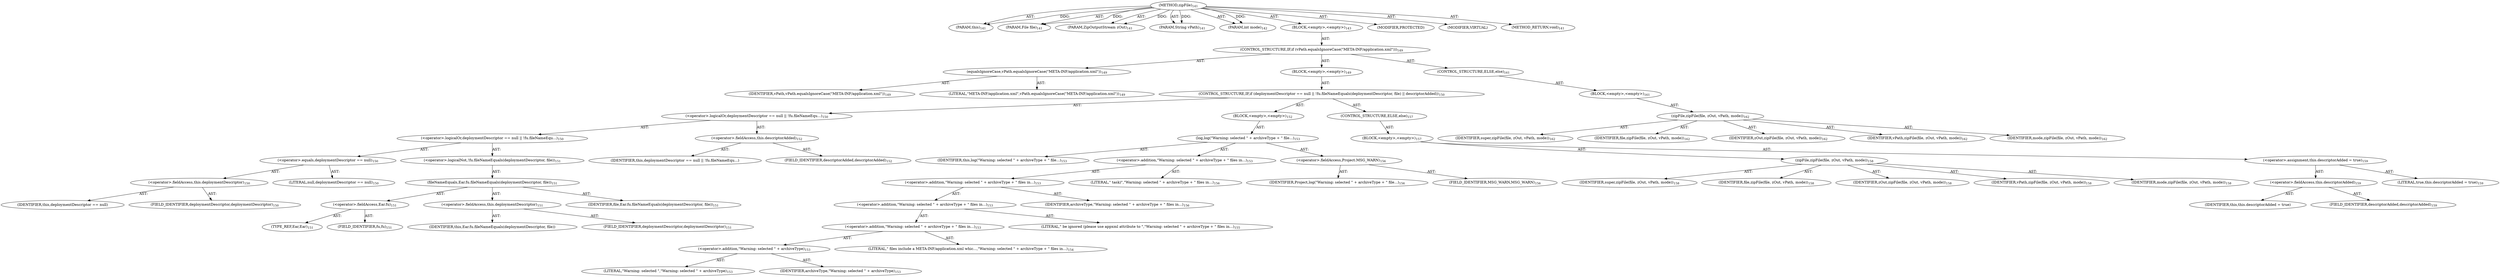 digraph "zipFile" {  
"111669149701" [label = <(METHOD,zipFile)<SUB>141</SUB>> ]
"115964116994" [label = <(PARAM,this)<SUB>141</SUB>> ]
"115964117002" [label = <(PARAM,File file)<SUB>141</SUB>> ]
"115964117003" [label = <(PARAM,ZipOutputStream zOut)<SUB>141</SUB>> ]
"115964117004" [label = <(PARAM,String vPath)<SUB>141</SUB>> ]
"115964117005" [label = <(PARAM,int mode)<SUB>142</SUB>> ]
"25769803785" [label = <(BLOCK,&lt;empty&gt;,&lt;empty&gt;)<SUB>143</SUB>> ]
"47244640258" [label = <(CONTROL_STRUCTURE,IF,if (vPath.equalsIgnoreCase(&quot;META-INF/application.xml&quot;)))<SUB>149</SUB>> ]
"30064771108" [label = <(equalsIgnoreCase,vPath.equalsIgnoreCase(&quot;META-INF/application.xml&quot;))<SUB>149</SUB>> ]
"68719476767" [label = <(IDENTIFIER,vPath,vPath.equalsIgnoreCase(&quot;META-INF/application.xml&quot;))<SUB>149</SUB>> ]
"90194313224" [label = <(LITERAL,&quot;META-INF/application.xml&quot;,vPath.equalsIgnoreCase(&quot;META-INF/application.xml&quot;))<SUB>149</SUB>> ]
"25769803786" [label = <(BLOCK,&lt;empty&gt;,&lt;empty&gt;)<SUB>149</SUB>> ]
"47244640259" [label = <(CONTROL_STRUCTURE,IF,if (deploymentDescriptor == null || !fu.fileNameEquals(deploymentDescriptor, file) || descriptorAdded))<SUB>150</SUB>> ]
"30064771109" [label = <(&lt;operator&gt;.logicalOr,deploymentDescriptor == null || !fu.fileNameEqu...)<SUB>150</SUB>> ]
"30064771110" [label = <(&lt;operator&gt;.logicalOr,deploymentDescriptor == null || !fu.fileNameEqu...)<SUB>150</SUB>> ]
"30064771111" [label = <(&lt;operator&gt;.equals,deploymentDescriptor == null)<SUB>150</SUB>> ]
"30064771112" [label = <(&lt;operator&gt;.fieldAccess,this.deploymentDescriptor)<SUB>150</SUB>> ]
"68719476768" [label = <(IDENTIFIER,this,deploymentDescriptor == null)> ]
"55834574853" [label = <(FIELD_IDENTIFIER,deploymentDescriptor,deploymentDescriptor)<SUB>150</SUB>> ]
"90194313225" [label = <(LITERAL,null,deploymentDescriptor == null)<SUB>150</SUB>> ]
"30064771113" [label = <(&lt;operator&gt;.logicalNot,!fu.fileNameEquals(deploymentDescriptor, file))<SUB>151</SUB>> ]
"30064771114" [label = <(fileNameEquals,Ear.fu.fileNameEquals(deploymentDescriptor, file))<SUB>151</SUB>> ]
"30064771115" [label = <(&lt;operator&gt;.fieldAccess,Ear.fu)<SUB>151</SUB>> ]
"180388626432" [label = <(TYPE_REF,Ear,Ear)<SUB>151</SUB>> ]
"55834574854" [label = <(FIELD_IDENTIFIER,fu,fu)<SUB>151</SUB>> ]
"30064771116" [label = <(&lt;operator&gt;.fieldAccess,this.deploymentDescriptor)<SUB>151</SUB>> ]
"68719476769" [label = <(IDENTIFIER,this,Ear.fu.fileNameEquals(deploymentDescriptor, file))> ]
"55834574855" [label = <(FIELD_IDENTIFIER,deploymentDescriptor,deploymentDescriptor)<SUB>151</SUB>> ]
"68719476770" [label = <(IDENTIFIER,file,Ear.fu.fileNameEquals(deploymentDescriptor, file))<SUB>151</SUB>> ]
"30064771117" [label = <(&lt;operator&gt;.fieldAccess,this.descriptorAdded)<SUB>152</SUB>> ]
"68719476771" [label = <(IDENTIFIER,this,deploymentDescriptor == null || !fu.fileNameEqu...)> ]
"55834574856" [label = <(FIELD_IDENTIFIER,descriptorAdded,descriptorAdded)<SUB>152</SUB>> ]
"25769803787" [label = <(BLOCK,&lt;empty&gt;,&lt;empty&gt;)<SUB>152</SUB>> ]
"30064771118" [label = <(log,log(&quot;Warning: selected &quot; + archiveType + &quot; file...)<SUB>153</SUB>> ]
"68719476739" [label = <(IDENTIFIER,this,log(&quot;Warning: selected &quot; + archiveType + &quot; file...)<SUB>153</SUB>> ]
"30064771119" [label = <(&lt;operator&gt;.addition,&quot;Warning: selected &quot; + archiveType + &quot; files in...)<SUB>153</SUB>> ]
"30064771120" [label = <(&lt;operator&gt;.addition,&quot;Warning: selected &quot; + archiveType + &quot; files in...)<SUB>153</SUB>> ]
"30064771121" [label = <(&lt;operator&gt;.addition,&quot;Warning: selected &quot; + archiveType + &quot; files in...)<SUB>153</SUB>> ]
"30064771122" [label = <(&lt;operator&gt;.addition,&quot;Warning: selected &quot; + archiveType + &quot; files in...)<SUB>153</SUB>> ]
"30064771123" [label = <(&lt;operator&gt;.addition,&quot;Warning: selected &quot; + archiveType)<SUB>153</SUB>> ]
"90194313226" [label = <(LITERAL,&quot;Warning: selected &quot;,&quot;Warning: selected &quot; + archiveType)<SUB>153</SUB>> ]
"68719476772" [label = <(IDENTIFIER,archiveType,&quot;Warning: selected &quot; + archiveType)<SUB>153</SUB>> ]
"90194313227" [label = <(LITERAL,&quot; files include a META-INF/application.xml whic...,&quot;Warning: selected &quot; + archiveType + &quot; files in...)<SUB>154</SUB>> ]
"90194313228" [label = <(LITERAL,&quot; be ignored (please use appxml attribute to &quot;,&quot;Warning: selected &quot; + archiveType + &quot; files in...)<SUB>155</SUB>> ]
"68719476773" [label = <(IDENTIFIER,archiveType,&quot;Warning: selected &quot; + archiveType + &quot; files in...)<SUB>156</SUB>> ]
"90194313229" [label = <(LITERAL,&quot; task)&quot;,&quot;Warning: selected &quot; + archiveType + &quot; files in...)<SUB>156</SUB>> ]
"30064771124" [label = <(&lt;operator&gt;.fieldAccess,Project.MSG_WARN)<SUB>156</SUB>> ]
"68719476774" [label = <(IDENTIFIER,Project,log(&quot;Warning: selected &quot; + archiveType + &quot; file...)<SUB>156</SUB>> ]
"55834574857" [label = <(FIELD_IDENTIFIER,MSG_WARN,MSG_WARN)<SUB>156</SUB>> ]
"47244640260" [label = <(CONTROL_STRUCTURE,ELSE,else)<SUB>157</SUB>> ]
"25769803788" [label = <(BLOCK,&lt;empty&gt;,&lt;empty&gt;)<SUB>157</SUB>> ]
"30064771125" [label = <(zipFile,zipFile(file, zOut, vPath, mode))<SUB>158</SUB>> ]
"68719476775" [label = <(IDENTIFIER,super,zipFile(file, zOut, vPath, mode))<SUB>158</SUB>> ]
"68719476776" [label = <(IDENTIFIER,file,zipFile(file, zOut, vPath, mode))<SUB>158</SUB>> ]
"68719476777" [label = <(IDENTIFIER,zOut,zipFile(file, zOut, vPath, mode))<SUB>158</SUB>> ]
"68719476778" [label = <(IDENTIFIER,vPath,zipFile(file, zOut, vPath, mode))<SUB>158</SUB>> ]
"68719476779" [label = <(IDENTIFIER,mode,zipFile(file, zOut, vPath, mode))<SUB>158</SUB>> ]
"30064771126" [label = <(&lt;operator&gt;.assignment,this.descriptorAdded = true)<SUB>159</SUB>> ]
"30064771127" [label = <(&lt;operator&gt;.fieldAccess,this.descriptorAdded)<SUB>159</SUB>> ]
"68719476780" [label = <(IDENTIFIER,this,this.descriptorAdded = true)> ]
"55834574858" [label = <(FIELD_IDENTIFIER,descriptorAdded,descriptorAdded)<SUB>159</SUB>> ]
"90194313230" [label = <(LITERAL,true,this.descriptorAdded = true)<SUB>159</SUB>> ]
"47244640261" [label = <(CONTROL_STRUCTURE,ELSE,else)<SUB>161</SUB>> ]
"25769803789" [label = <(BLOCK,&lt;empty&gt;,&lt;empty&gt;)<SUB>161</SUB>> ]
"30064771128" [label = <(zipFile,zipFile(file, zOut, vPath, mode))<SUB>162</SUB>> ]
"68719476781" [label = <(IDENTIFIER,super,zipFile(file, zOut, vPath, mode))<SUB>162</SUB>> ]
"68719476782" [label = <(IDENTIFIER,file,zipFile(file, zOut, vPath, mode))<SUB>162</SUB>> ]
"68719476783" [label = <(IDENTIFIER,zOut,zipFile(file, zOut, vPath, mode))<SUB>162</SUB>> ]
"68719476784" [label = <(IDENTIFIER,vPath,zipFile(file, zOut, vPath, mode))<SUB>162</SUB>> ]
"68719476785" [label = <(IDENTIFIER,mode,zipFile(file, zOut, vPath, mode))<SUB>162</SUB>> ]
"133143986190" [label = <(MODIFIER,PROTECTED)> ]
"133143986191" [label = <(MODIFIER,VIRTUAL)> ]
"128849018885" [label = <(METHOD_RETURN,void)<SUB>141</SUB>> ]
  "111669149701" -> "115964116994"  [ label = "AST: "] 
  "111669149701" -> "115964117002"  [ label = "AST: "] 
  "111669149701" -> "115964117003"  [ label = "AST: "] 
  "111669149701" -> "115964117004"  [ label = "AST: "] 
  "111669149701" -> "115964117005"  [ label = "AST: "] 
  "111669149701" -> "25769803785"  [ label = "AST: "] 
  "111669149701" -> "133143986190"  [ label = "AST: "] 
  "111669149701" -> "133143986191"  [ label = "AST: "] 
  "111669149701" -> "128849018885"  [ label = "AST: "] 
  "25769803785" -> "47244640258"  [ label = "AST: "] 
  "47244640258" -> "30064771108"  [ label = "AST: "] 
  "47244640258" -> "25769803786"  [ label = "AST: "] 
  "47244640258" -> "47244640261"  [ label = "AST: "] 
  "30064771108" -> "68719476767"  [ label = "AST: "] 
  "30064771108" -> "90194313224"  [ label = "AST: "] 
  "25769803786" -> "47244640259"  [ label = "AST: "] 
  "47244640259" -> "30064771109"  [ label = "AST: "] 
  "47244640259" -> "25769803787"  [ label = "AST: "] 
  "47244640259" -> "47244640260"  [ label = "AST: "] 
  "30064771109" -> "30064771110"  [ label = "AST: "] 
  "30064771109" -> "30064771117"  [ label = "AST: "] 
  "30064771110" -> "30064771111"  [ label = "AST: "] 
  "30064771110" -> "30064771113"  [ label = "AST: "] 
  "30064771111" -> "30064771112"  [ label = "AST: "] 
  "30064771111" -> "90194313225"  [ label = "AST: "] 
  "30064771112" -> "68719476768"  [ label = "AST: "] 
  "30064771112" -> "55834574853"  [ label = "AST: "] 
  "30064771113" -> "30064771114"  [ label = "AST: "] 
  "30064771114" -> "30064771115"  [ label = "AST: "] 
  "30064771114" -> "30064771116"  [ label = "AST: "] 
  "30064771114" -> "68719476770"  [ label = "AST: "] 
  "30064771115" -> "180388626432"  [ label = "AST: "] 
  "30064771115" -> "55834574854"  [ label = "AST: "] 
  "30064771116" -> "68719476769"  [ label = "AST: "] 
  "30064771116" -> "55834574855"  [ label = "AST: "] 
  "30064771117" -> "68719476771"  [ label = "AST: "] 
  "30064771117" -> "55834574856"  [ label = "AST: "] 
  "25769803787" -> "30064771118"  [ label = "AST: "] 
  "30064771118" -> "68719476739"  [ label = "AST: "] 
  "30064771118" -> "30064771119"  [ label = "AST: "] 
  "30064771118" -> "30064771124"  [ label = "AST: "] 
  "30064771119" -> "30064771120"  [ label = "AST: "] 
  "30064771119" -> "90194313229"  [ label = "AST: "] 
  "30064771120" -> "30064771121"  [ label = "AST: "] 
  "30064771120" -> "68719476773"  [ label = "AST: "] 
  "30064771121" -> "30064771122"  [ label = "AST: "] 
  "30064771121" -> "90194313228"  [ label = "AST: "] 
  "30064771122" -> "30064771123"  [ label = "AST: "] 
  "30064771122" -> "90194313227"  [ label = "AST: "] 
  "30064771123" -> "90194313226"  [ label = "AST: "] 
  "30064771123" -> "68719476772"  [ label = "AST: "] 
  "30064771124" -> "68719476774"  [ label = "AST: "] 
  "30064771124" -> "55834574857"  [ label = "AST: "] 
  "47244640260" -> "25769803788"  [ label = "AST: "] 
  "25769803788" -> "30064771125"  [ label = "AST: "] 
  "25769803788" -> "30064771126"  [ label = "AST: "] 
  "30064771125" -> "68719476775"  [ label = "AST: "] 
  "30064771125" -> "68719476776"  [ label = "AST: "] 
  "30064771125" -> "68719476777"  [ label = "AST: "] 
  "30064771125" -> "68719476778"  [ label = "AST: "] 
  "30064771125" -> "68719476779"  [ label = "AST: "] 
  "30064771126" -> "30064771127"  [ label = "AST: "] 
  "30064771126" -> "90194313230"  [ label = "AST: "] 
  "30064771127" -> "68719476780"  [ label = "AST: "] 
  "30064771127" -> "55834574858"  [ label = "AST: "] 
  "47244640261" -> "25769803789"  [ label = "AST: "] 
  "25769803789" -> "30064771128"  [ label = "AST: "] 
  "30064771128" -> "68719476781"  [ label = "AST: "] 
  "30064771128" -> "68719476782"  [ label = "AST: "] 
  "30064771128" -> "68719476783"  [ label = "AST: "] 
  "30064771128" -> "68719476784"  [ label = "AST: "] 
  "30064771128" -> "68719476785"  [ label = "AST: "] 
  "111669149701" -> "115964116994"  [ label = "DDG: "] 
  "111669149701" -> "115964117002"  [ label = "DDG: "] 
  "111669149701" -> "115964117003"  [ label = "DDG: "] 
  "111669149701" -> "115964117004"  [ label = "DDG: "] 
  "111669149701" -> "115964117005"  [ label = "DDG: "] 
}
